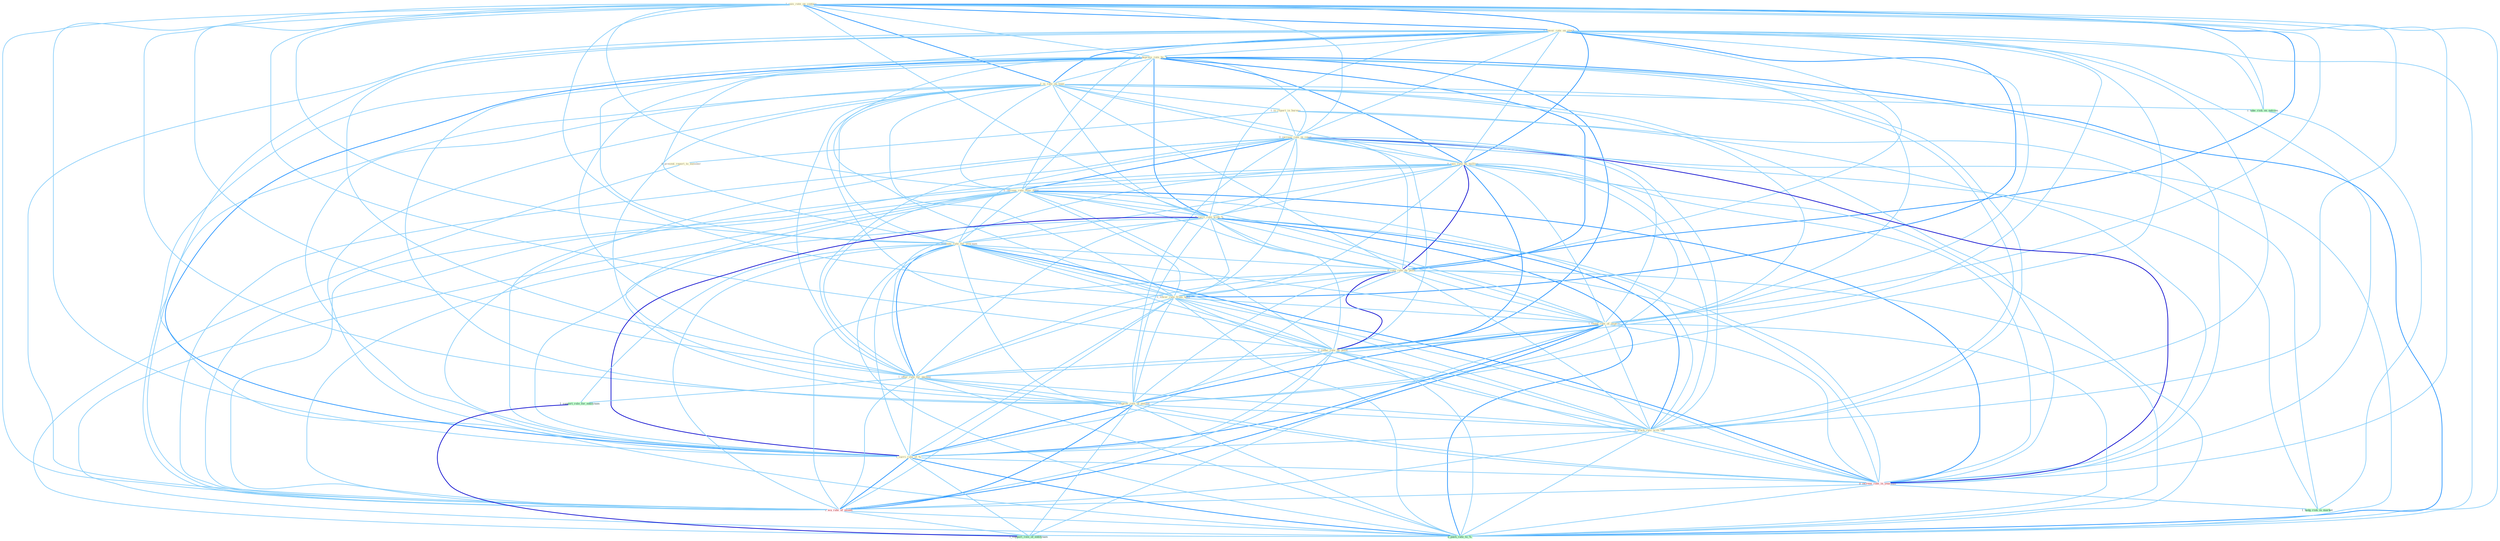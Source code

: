 Graph G{ 
    node
    [shape=polygon,style=filled,width=.5,height=.06,color="#BDFCC9",fixedsize=true,fontsize=4,
    fontcolor="#2f4f4f"];
    {node
    [color="#ffffe0", fontcolor="#8b7d6b"] "1_rais_rate_on_contain " "1_lower_rate_on_stock " "0_depress_rate_by_% " "1_is_rate_on_loan " "1_is_report_in_bureau " "0_increas_rate_in_coupl " "0_rais_rate_by_million " "0_increas_rate_over_time " "0_carri_rate_with_% " "1_announc_rate_for_yearnum " "0_rais_rate_by_point " "0_lower_rate_from_hold " "1_found_rate_of_improv " "0_reduc_rate_by_point " "1_offer_rate_for_packag " "1_improv_rate_of_patient " "0_track_rate_with_lag " "1_carri_rate_of_% " "0_present_report_to_member "}
{node [color="#fff0f5", fontcolor="#b22222"] "0_increas_rate_in_yearnum " "1_wa_rate_of_month "}
edge [color="#B0E2FF"];

	"1_rais_rate_on_contain " -- "1_lower_rate_on_stock " [w="2", color="#1e90ff" , len=0.8];
	"1_rais_rate_on_contain " -- "0_depress_rate_by_% " [w="1", color="#87cefa" ];
	"1_rais_rate_on_contain " -- "1_is_rate_on_loan " [w="2", color="#1e90ff" , len=0.8];
	"1_rais_rate_on_contain " -- "0_increas_rate_in_coupl " [w="1", color="#87cefa" ];
	"1_rais_rate_on_contain " -- "0_rais_rate_by_million " [w="2", color="#1e90ff" , len=0.8];
	"1_rais_rate_on_contain " -- "0_increas_rate_over_time " [w="1", color="#87cefa" ];
	"1_rais_rate_on_contain " -- "0_carri_rate_with_% " [w="1", color="#87cefa" ];
	"1_rais_rate_on_contain " -- "1_announc_rate_for_yearnum " [w="1", color="#87cefa" ];
	"1_rais_rate_on_contain " -- "0_rais_rate_by_point " [w="2", color="#1e90ff" , len=0.8];
	"1_rais_rate_on_contain " -- "0_lower_rate_from_hold " [w="1", color="#87cefa" ];
	"1_rais_rate_on_contain " -- "1_found_rate_of_improv " [w="1", color="#87cefa" ];
	"1_rais_rate_on_contain " -- "0_reduc_rate_by_point " [w="1", color="#87cefa" ];
	"1_rais_rate_on_contain " -- "1_offer_rate_for_packag " [w="1", color="#87cefa" ];
	"1_rais_rate_on_contain " -- "1_improv_rate_of_patient " [w="1", color="#87cefa" ];
	"1_rais_rate_on_contain " -- "0_track_rate_with_lag " [w="1", color="#87cefa" ];
	"1_rais_rate_on_contain " -- "1_carri_rate_of_% " [w="1", color="#87cefa" ];
	"1_rais_rate_on_contain " -- "0_increas_rate_in_yearnum " [w="1", color="#87cefa" ];
	"1_rais_rate_on_contain " -- "1_wa_rate_of_month " [w="1", color="#87cefa" ];
	"1_rais_rate_on_contain " -- "1_take_risk_on_outcom " [w="1", color="#87cefa" ];
	"1_rais_rate_on_contain " -- "0_push_rate_to_% " [w="1", color="#87cefa" ];
	"1_lower_rate_on_stock " -- "0_depress_rate_by_% " [w="1", color="#87cefa" ];
	"1_lower_rate_on_stock " -- "1_is_rate_on_loan " [w="2", color="#1e90ff" , len=0.8];
	"1_lower_rate_on_stock " -- "0_increas_rate_in_coupl " [w="1", color="#87cefa" ];
	"1_lower_rate_on_stock " -- "0_rais_rate_by_million " [w="1", color="#87cefa" ];
	"1_lower_rate_on_stock " -- "0_increas_rate_over_time " [w="1", color="#87cefa" ];
	"1_lower_rate_on_stock " -- "0_carri_rate_with_% " [w="1", color="#87cefa" ];
	"1_lower_rate_on_stock " -- "1_announc_rate_for_yearnum " [w="1", color="#87cefa" ];
	"1_lower_rate_on_stock " -- "0_rais_rate_by_point " [w="1", color="#87cefa" ];
	"1_lower_rate_on_stock " -- "0_lower_rate_from_hold " [w="2", color="#1e90ff" , len=0.8];
	"1_lower_rate_on_stock " -- "1_found_rate_of_improv " [w="1", color="#87cefa" ];
	"1_lower_rate_on_stock " -- "0_reduc_rate_by_point " [w="1", color="#87cefa" ];
	"1_lower_rate_on_stock " -- "1_offer_rate_for_packag " [w="1", color="#87cefa" ];
	"1_lower_rate_on_stock " -- "1_improv_rate_of_patient " [w="1", color="#87cefa" ];
	"1_lower_rate_on_stock " -- "0_track_rate_with_lag " [w="1", color="#87cefa" ];
	"1_lower_rate_on_stock " -- "1_carri_rate_of_% " [w="1", color="#87cefa" ];
	"1_lower_rate_on_stock " -- "0_increas_rate_in_yearnum " [w="1", color="#87cefa" ];
	"1_lower_rate_on_stock " -- "1_wa_rate_of_month " [w="1", color="#87cefa" ];
	"1_lower_rate_on_stock " -- "1_take_risk_on_outcom " [w="1", color="#87cefa" ];
	"1_lower_rate_on_stock " -- "0_push_rate_to_% " [w="1", color="#87cefa" ];
	"0_depress_rate_by_% " -- "1_is_rate_on_loan " [w="1", color="#87cefa" ];
	"0_depress_rate_by_% " -- "0_increas_rate_in_coupl " [w="1", color="#87cefa" ];
	"0_depress_rate_by_% " -- "0_rais_rate_by_million " [w="2", color="#1e90ff" , len=0.8];
	"0_depress_rate_by_% " -- "0_increas_rate_over_time " [w="1", color="#87cefa" ];
	"0_depress_rate_by_% " -- "0_carri_rate_with_% " [w="2", color="#1e90ff" , len=0.8];
	"0_depress_rate_by_% " -- "1_announc_rate_for_yearnum " [w="1", color="#87cefa" ];
	"0_depress_rate_by_% " -- "0_rais_rate_by_point " [w="2", color="#1e90ff" , len=0.8];
	"0_depress_rate_by_% " -- "0_lower_rate_from_hold " [w="1", color="#87cefa" ];
	"0_depress_rate_by_% " -- "1_found_rate_of_improv " [w="1", color="#87cefa" ];
	"0_depress_rate_by_% " -- "0_reduc_rate_by_point " [w="2", color="#1e90ff" , len=0.8];
	"0_depress_rate_by_% " -- "1_offer_rate_for_packag " [w="1", color="#87cefa" ];
	"0_depress_rate_by_% " -- "1_improv_rate_of_patient " [w="1", color="#87cefa" ];
	"0_depress_rate_by_% " -- "0_track_rate_with_lag " [w="1", color="#87cefa" ];
	"0_depress_rate_by_% " -- "1_carri_rate_of_% " [w="2", color="#1e90ff" , len=0.8];
	"0_depress_rate_by_% " -- "0_increas_rate_in_yearnum " [w="1", color="#87cefa" ];
	"0_depress_rate_by_% " -- "1_wa_rate_of_month " [w="1", color="#87cefa" ];
	"0_depress_rate_by_% " -- "0_push_rate_to_% " [w="2", color="#1e90ff" , len=0.8];
	"1_is_rate_on_loan " -- "1_is_report_in_bureau " [w="1", color="#87cefa" ];
	"1_is_rate_on_loan " -- "0_increas_rate_in_coupl " [w="1", color="#87cefa" ];
	"1_is_rate_on_loan " -- "0_rais_rate_by_million " [w="1", color="#87cefa" ];
	"1_is_rate_on_loan " -- "0_increas_rate_over_time " [w="1", color="#87cefa" ];
	"1_is_rate_on_loan " -- "0_carri_rate_with_% " [w="1", color="#87cefa" ];
	"1_is_rate_on_loan " -- "1_announc_rate_for_yearnum " [w="1", color="#87cefa" ];
	"1_is_rate_on_loan " -- "0_rais_rate_by_point " [w="1", color="#87cefa" ];
	"1_is_rate_on_loan " -- "0_lower_rate_from_hold " [w="1", color="#87cefa" ];
	"1_is_rate_on_loan " -- "1_found_rate_of_improv " [w="1", color="#87cefa" ];
	"1_is_rate_on_loan " -- "0_reduc_rate_by_point " [w="1", color="#87cefa" ];
	"1_is_rate_on_loan " -- "1_offer_rate_for_packag " [w="1", color="#87cefa" ];
	"1_is_rate_on_loan " -- "1_improv_rate_of_patient " [w="1", color="#87cefa" ];
	"1_is_rate_on_loan " -- "0_track_rate_with_lag " [w="1", color="#87cefa" ];
	"1_is_rate_on_loan " -- "1_carri_rate_of_% " [w="1", color="#87cefa" ];
	"1_is_rate_on_loan " -- "0_increas_rate_in_yearnum " [w="1", color="#87cefa" ];
	"1_is_rate_on_loan " -- "1_wa_rate_of_month " [w="1", color="#87cefa" ];
	"1_is_rate_on_loan " -- "1_take_risk_on_outcom " [w="1", color="#87cefa" ];
	"1_is_rate_on_loan " -- "0_push_rate_to_% " [w="1", color="#87cefa" ];
	"1_is_report_in_bureau " -- "0_increas_rate_in_coupl " [w="1", color="#87cefa" ];
	"1_is_report_in_bureau " -- "0_present_report_to_member " [w="1", color="#87cefa" ];
	"1_is_report_in_bureau " -- "0_increas_rate_in_yearnum " [w="1", color="#87cefa" ];
	"1_is_report_in_bureau " -- "1_hedg_risk_in_market " [w="1", color="#87cefa" ];
	"0_increas_rate_in_coupl " -- "0_rais_rate_by_million " [w="1", color="#87cefa" ];
	"0_increas_rate_in_coupl " -- "0_increas_rate_over_time " [w="2", color="#1e90ff" , len=0.8];
	"0_increas_rate_in_coupl " -- "0_carri_rate_with_% " [w="1", color="#87cefa" ];
	"0_increas_rate_in_coupl " -- "1_announc_rate_for_yearnum " [w="1", color="#87cefa" ];
	"0_increas_rate_in_coupl " -- "0_rais_rate_by_point " [w="1", color="#87cefa" ];
	"0_increas_rate_in_coupl " -- "0_lower_rate_from_hold " [w="1", color="#87cefa" ];
	"0_increas_rate_in_coupl " -- "1_found_rate_of_improv " [w="1", color="#87cefa" ];
	"0_increas_rate_in_coupl " -- "0_reduc_rate_by_point " [w="1", color="#87cefa" ];
	"0_increas_rate_in_coupl " -- "1_offer_rate_for_packag " [w="1", color="#87cefa" ];
	"0_increas_rate_in_coupl " -- "1_improv_rate_of_patient " [w="1", color="#87cefa" ];
	"0_increas_rate_in_coupl " -- "0_track_rate_with_lag " [w="1", color="#87cefa" ];
	"0_increas_rate_in_coupl " -- "1_carri_rate_of_% " [w="1", color="#87cefa" ];
	"0_increas_rate_in_coupl " -- "0_increas_rate_in_yearnum " [w="3", color="#0000cd" , len=0.6];
	"0_increas_rate_in_coupl " -- "1_wa_rate_of_month " [w="1", color="#87cefa" ];
	"0_increas_rate_in_coupl " -- "0_push_rate_to_% " [w="1", color="#87cefa" ];
	"0_increas_rate_in_coupl " -- "1_hedg_risk_in_market " [w="1", color="#87cefa" ];
	"0_rais_rate_by_million " -- "0_increas_rate_over_time " [w="1", color="#87cefa" ];
	"0_rais_rate_by_million " -- "0_carri_rate_with_% " [w="1", color="#87cefa" ];
	"0_rais_rate_by_million " -- "1_announc_rate_for_yearnum " [w="1", color="#87cefa" ];
	"0_rais_rate_by_million " -- "0_rais_rate_by_point " [w="3", color="#0000cd" , len=0.6];
	"0_rais_rate_by_million " -- "0_lower_rate_from_hold " [w="1", color="#87cefa" ];
	"0_rais_rate_by_million " -- "1_found_rate_of_improv " [w="1", color="#87cefa" ];
	"0_rais_rate_by_million " -- "0_reduc_rate_by_point " [w="2", color="#1e90ff" , len=0.8];
	"0_rais_rate_by_million " -- "1_offer_rate_for_packag " [w="1", color="#87cefa" ];
	"0_rais_rate_by_million " -- "1_improv_rate_of_patient " [w="1", color="#87cefa" ];
	"0_rais_rate_by_million " -- "0_track_rate_with_lag " [w="1", color="#87cefa" ];
	"0_rais_rate_by_million " -- "1_carri_rate_of_% " [w="1", color="#87cefa" ];
	"0_rais_rate_by_million " -- "0_increas_rate_in_yearnum " [w="1", color="#87cefa" ];
	"0_rais_rate_by_million " -- "1_wa_rate_of_month " [w="1", color="#87cefa" ];
	"0_rais_rate_by_million " -- "0_push_rate_to_% " [w="1", color="#87cefa" ];
	"0_increas_rate_over_time " -- "0_carri_rate_with_% " [w="1", color="#87cefa" ];
	"0_increas_rate_over_time " -- "1_announc_rate_for_yearnum " [w="1", color="#87cefa" ];
	"0_increas_rate_over_time " -- "0_rais_rate_by_point " [w="1", color="#87cefa" ];
	"0_increas_rate_over_time " -- "0_lower_rate_from_hold " [w="1", color="#87cefa" ];
	"0_increas_rate_over_time " -- "1_found_rate_of_improv " [w="1", color="#87cefa" ];
	"0_increas_rate_over_time " -- "0_reduc_rate_by_point " [w="1", color="#87cefa" ];
	"0_increas_rate_over_time " -- "1_offer_rate_for_packag " [w="1", color="#87cefa" ];
	"0_increas_rate_over_time " -- "1_improv_rate_of_patient " [w="1", color="#87cefa" ];
	"0_increas_rate_over_time " -- "0_track_rate_with_lag " [w="1", color="#87cefa" ];
	"0_increas_rate_over_time " -- "1_carri_rate_of_% " [w="1", color="#87cefa" ];
	"0_increas_rate_over_time " -- "0_increas_rate_in_yearnum " [w="2", color="#1e90ff" , len=0.8];
	"0_increas_rate_over_time " -- "1_wa_rate_of_month " [w="1", color="#87cefa" ];
	"0_increas_rate_over_time " -- "0_push_rate_to_% " [w="1", color="#87cefa" ];
	"0_carri_rate_with_% " -- "1_announc_rate_for_yearnum " [w="1", color="#87cefa" ];
	"0_carri_rate_with_% " -- "0_rais_rate_by_point " [w="1", color="#87cefa" ];
	"0_carri_rate_with_% " -- "0_lower_rate_from_hold " [w="1", color="#87cefa" ];
	"0_carri_rate_with_% " -- "1_found_rate_of_improv " [w="1", color="#87cefa" ];
	"0_carri_rate_with_% " -- "0_reduc_rate_by_point " [w="1", color="#87cefa" ];
	"0_carri_rate_with_% " -- "1_offer_rate_for_packag " [w="1", color="#87cefa" ];
	"0_carri_rate_with_% " -- "1_improv_rate_of_patient " [w="1", color="#87cefa" ];
	"0_carri_rate_with_% " -- "0_track_rate_with_lag " [w="2", color="#1e90ff" , len=0.8];
	"0_carri_rate_with_% " -- "1_carri_rate_of_% " [w="3", color="#0000cd" , len=0.6];
	"0_carri_rate_with_% " -- "0_increas_rate_in_yearnum " [w="1", color="#87cefa" ];
	"0_carri_rate_with_% " -- "1_wa_rate_of_month " [w="1", color="#87cefa" ];
	"0_carri_rate_with_% " -- "0_push_rate_to_% " [w="2", color="#1e90ff" , len=0.8];
	"1_announc_rate_for_yearnum " -- "0_rais_rate_by_point " [w="1", color="#87cefa" ];
	"1_announc_rate_for_yearnum " -- "0_lower_rate_from_hold " [w="1", color="#87cefa" ];
	"1_announc_rate_for_yearnum " -- "1_found_rate_of_improv " [w="1", color="#87cefa" ];
	"1_announc_rate_for_yearnum " -- "0_reduc_rate_by_point " [w="1", color="#87cefa" ];
	"1_announc_rate_for_yearnum " -- "1_offer_rate_for_packag " [w="2", color="#1e90ff" , len=0.8];
	"1_announc_rate_for_yearnum " -- "1_improv_rate_of_patient " [w="1", color="#87cefa" ];
	"1_announc_rate_for_yearnum " -- "0_track_rate_with_lag " [w="1", color="#87cefa" ];
	"1_announc_rate_for_yearnum " -- "1_carri_rate_of_% " [w="1", color="#87cefa" ];
	"1_announc_rate_for_yearnum " -- "0_increas_rate_in_yearnum " [w="2", color="#1e90ff" , len=0.8];
	"1_announc_rate_for_yearnum " -- "1_wa_rate_of_month " [w="1", color="#87cefa" ];
	"1_announc_rate_for_yearnum " -- "1_support_role_for_entitynam " [w="1", color="#87cefa" ];
	"1_announc_rate_for_yearnum " -- "0_push_rate_to_% " [w="1", color="#87cefa" ];
	"0_rais_rate_by_point " -- "0_lower_rate_from_hold " [w="1", color="#87cefa" ];
	"0_rais_rate_by_point " -- "1_found_rate_of_improv " [w="1", color="#87cefa" ];
	"0_rais_rate_by_point " -- "0_reduc_rate_by_point " [w="3", color="#0000cd" , len=0.6];
	"0_rais_rate_by_point " -- "1_offer_rate_for_packag " [w="1", color="#87cefa" ];
	"0_rais_rate_by_point " -- "1_improv_rate_of_patient " [w="1", color="#87cefa" ];
	"0_rais_rate_by_point " -- "0_track_rate_with_lag " [w="1", color="#87cefa" ];
	"0_rais_rate_by_point " -- "1_carri_rate_of_% " [w="1", color="#87cefa" ];
	"0_rais_rate_by_point " -- "0_increas_rate_in_yearnum " [w="1", color="#87cefa" ];
	"0_rais_rate_by_point " -- "1_wa_rate_of_month " [w="1", color="#87cefa" ];
	"0_rais_rate_by_point " -- "0_push_rate_to_% " [w="1", color="#87cefa" ];
	"0_lower_rate_from_hold " -- "1_found_rate_of_improv " [w="1", color="#87cefa" ];
	"0_lower_rate_from_hold " -- "0_reduc_rate_by_point " [w="1", color="#87cefa" ];
	"0_lower_rate_from_hold " -- "1_offer_rate_for_packag " [w="1", color="#87cefa" ];
	"0_lower_rate_from_hold " -- "1_improv_rate_of_patient " [w="1", color="#87cefa" ];
	"0_lower_rate_from_hold " -- "0_track_rate_with_lag " [w="1", color="#87cefa" ];
	"0_lower_rate_from_hold " -- "1_carri_rate_of_% " [w="1", color="#87cefa" ];
	"0_lower_rate_from_hold " -- "0_increas_rate_in_yearnum " [w="1", color="#87cefa" ];
	"0_lower_rate_from_hold " -- "1_wa_rate_of_month " [w="1", color="#87cefa" ];
	"0_lower_rate_from_hold " -- "0_push_rate_to_% " [w="1", color="#87cefa" ];
	"1_found_rate_of_improv " -- "0_reduc_rate_by_point " [w="1", color="#87cefa" ];
	"1_found_rate_of_improv " -- "1_offer_rate_for_packag " [w="1", color="#87cefa" ];
	"1_found_rate_of_improv " -- "1_improv_rate_of_patient " [w="2", color="#1e90ff" , len=0.8];
	"1_found_rate_of_improv " -- "0_track_rate_with_lag " [w="1", color="#87cefa" ];
	"1_found_rate_of_improv " -- "1_carri_rate_of_% " [w="2", color="#1e90ff" , len=0.8];
	"1_found_rate_of_improv " -- "0_increas_rate_in_yearnum " [w="1", color="#87cefa" ];
	"1_found_rate_of_improv " -- "1_wa_rate_of_month " [w="2", color="#1e90ff" , len=0.8];
	"1_found_rate_of_improv " -- "0_push_rate_to_% " [w="1", color="#87cefa" ];
	"1_found_rate_of_improv " -- "1_support_role_of_entitynam " [w="1", color="#87cefa" ];
	"0_reduc_rate_by_point " -- "1_offer_rate_for_packag " [w="1", color="#87cefa" ];
	"0_reduc_rate_by_point " -- "1_improv_rate_of_patient " [w="1", color="#87cefa" ];
	"0_reduc_rate_by_point " -- "0_track_rate_with_lag " [w="1", color="#87cefa" ];
	"0_reduc_rate_by_point " -- "1_carri_rate_of_% " [w="1", color="#87cefa" ];
	"0_reduc_rate_by_point " -- "0_increas_rate_in_yearnum " [w="1", color="#87cefa" ];
	"0_reduc_rate_by_point " -- "1_wa_rate_of_month " [w="1", color="#87cefa" ];
	"0_reduc_rate_by_point " -- "0_push_rate_to_% " [w="1", color="#87cefa" ];
	"1_offer_rate_for_packag " -- "1_improv_rate_of_patient " [w="1", color="#87cefa" ];
	"1_offer_rate_for_packag " -- "0_track_rate_with_lag " [w="1", color="#87cefa" ];
	"1_offer_rate_for_packag " -- "1_carri_rate_of_% " [w="1", color="#87cefa" ];
	"1_offer_rate_for_packag " -- "0_increas_rate_in_yearnum " [w="1", color="#87cefa" ];
	"1_offer_rate_for_packag " -- "1_wa_rate_of_month " [w="1", color="#87cefa" ];
	"1_offer_rate_for_packag " -- "1_support_role_for_entitynam " [w="1", color="#87cefa" ];
	"1_offer_rate_for_packag " -- "0_push_rate_to_% " [w="1", color="#87cefa" ];
	"1_improv_rate_of_patient " -- "0_track_rate_with_lag " [w="1", color="#87cefa" ];
	"1_improv_rate_of_patient " -- "1_carri_rate_of_% " [w="2", color="#1e90ff" , len=0.8];
	"1_improv_rate_of_patient " -- "0_increas_rate_in_yearnum " [w="1", color="#87cefa" ];
	"1_improv_rate_of_patient " -- "1_wa_rate_of_month " [w="2", color="#1e90ff" , len=0.8];
	"1_improv_rate_of_patient " -- "0_push_rate_to_% " [w="1", color="#87cefa" ];
	"1_improv_rate_of_patient " -- "1_support_role_of_entitynam " [w="1", color="#87cefa" ];
	"0_track_rate_with_lag " -- "1_carri_rate_of_% " [w="1", color="#87cefa" ];
	"0_track_rate_with_lag " -- "0_increas_rate_in_yearnum " [w="1", color="#87cefa" ];
	"0_track_rate_with_lag " -- "1_wa_rate_of_month " [w="1", color="#87cefa" ];
	"0_track_rate_with_lag " -- "0_push_rate_to_% " [w="1", color="#87cefa" ];
	"1_carri_rate_of_% " -- "0_increas_rate_in_yearnum " [w="1", color="#87cefa" ];
	"1_carri_rate_of_% " -- "1_wa_rate_of_month " [w="2", color="#1e90ff" , len=0.8];
	"1_carri_rate_of_% " -- "0_push_rate_to_% " [w="2", color="#1e90ff" , len=0.8];
	"1_carri_rate_of_% " -- "1_support_role_of_entitynam " [w="1", color="#87cefa" ];
	"0_present_report_to_member " -- "0_push_rate_to_% " [w="1", color="#87cefa" ];
	"0_increas_rate_in_yearnum " -- "1_wa_rate_of_month " [w="1", color="#87cefa" ];
	"0_increas_rate_in_yearnum " -- "0_push_rate_to_% " [w="1", color="#87cefa" ];
	"0_increas_rate_in_yearnum " -- "1_hedg_risk_in_market " [w="1", color="#87cefa" ];
	"1_wa_rate_of_month " -- "0_push_rate_to_% " [w="1", color="#87cefa" ];
	"1_wa_rate_of_month " -- "1_support_role_of_entitynam " [w="1", color="#87cefa" ];
	"1_support_role_for_entitynam " -- "1_support_role_of_entitynam " [w="3", color="#0000cd" , len=0.6];
	"1_take_risk_on_outcom " -- "1_hedg_risk_in_market " [w="1", color="#87cefa" ];
}